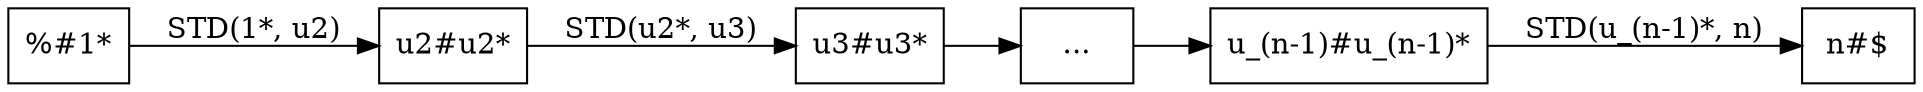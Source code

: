 digraph g{
     // label - видимое название вершины
     rankdir="LR";
     c1 [shape=box, label="%#1*"]
     c2 [shape=box, label="u2#u2*"]
     c3 [shape=box, label="u3#u3*"]
     cn [shape=box, label="u_(n-1)#u_(n-1)*"]
     cc [shape=box, label="..."]
     cl [shape=box, label="n#$"]
     c1 -> c2 [label="STD(1*, u2)"]
     c2 -> c3 [label="STD(u2*, u3)"]
     c3 -> cc
     cc -> cn
     cn -> cl [label="STD(u_(n-1)*, n)"]
}
